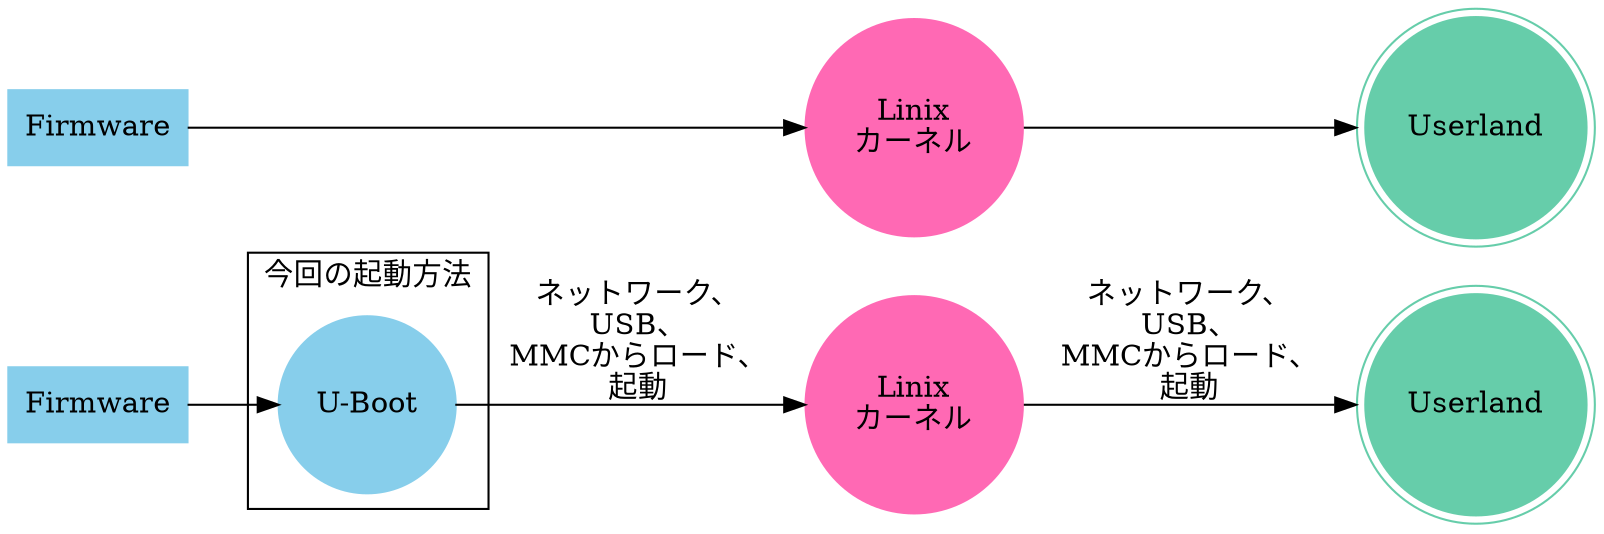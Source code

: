 #  dot -Tpng rpi3-boot.dot -o rpi3-boot.png
digraph foo {

graph [rankdir = LR];
subgraph cluster0 {
F0 [label = "Firmware", shape = box, style = filled, color = "#87CEEB"];
UB [label = "U-Boot", shape = circle, style = filled, color = "#87CEEB"];
LK0 [label = "Linix\nカーネル", shape = circle, style = filled, color = "#FF69B4"];
UL0 [label ="Userland", shape = doublecircle, style = filled, color = "#66CDAA"];


F0 -> UB;
UB -> LK0 [label = "ネットワーク、\nUSB、\nMMCからロード、\n起動"];
LK0 -> UL0 [label = "ネットワーク、\nUSB、\nMMCからロード、\n起動"];
label = "今回の起動方法"
}

subgraph cluster1 {
F1 [label = "Firmware", shape = box, style = filled, color = "#87CEEB"];
LK1 [label = "Linix\nカーネル", shape = circle, style = filled, color = "#FF69B4"];
UL1 [label ="Userland", shape = doublecircle, style = filled, color = "#66CDAA"];
F1 -> LK1 [lebel="microSDからロード、起動"];
LK1 -> UL1 [lebel="microSDからロード、起動"];
label = "普通のRPi起動方法"
}


{rank = same; F0; F1};
{rank = same; LK0; LK1};
{rank = same; UL0; UL1};

}
